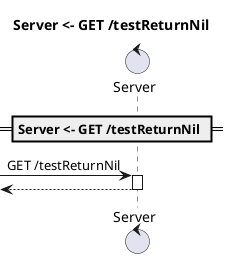 ''''''''''''''''''''''''''''''''''''''''''
''                                      ''
''  AUTOGENERATED CODE -- DO NOT EDIT!  ''
''                                      ''
''''''''''''''''''''''''''''''''''''''''''

@startuml
control "Server" as _0
skinparam maxMessageSize 250
title Server <- GET /testReturnNil
== Server <- GET /testReturnNil ==
[->_0 : GET /testReturnNil
activate _0
[<--_0 : 
deactivate _0
@enduml
